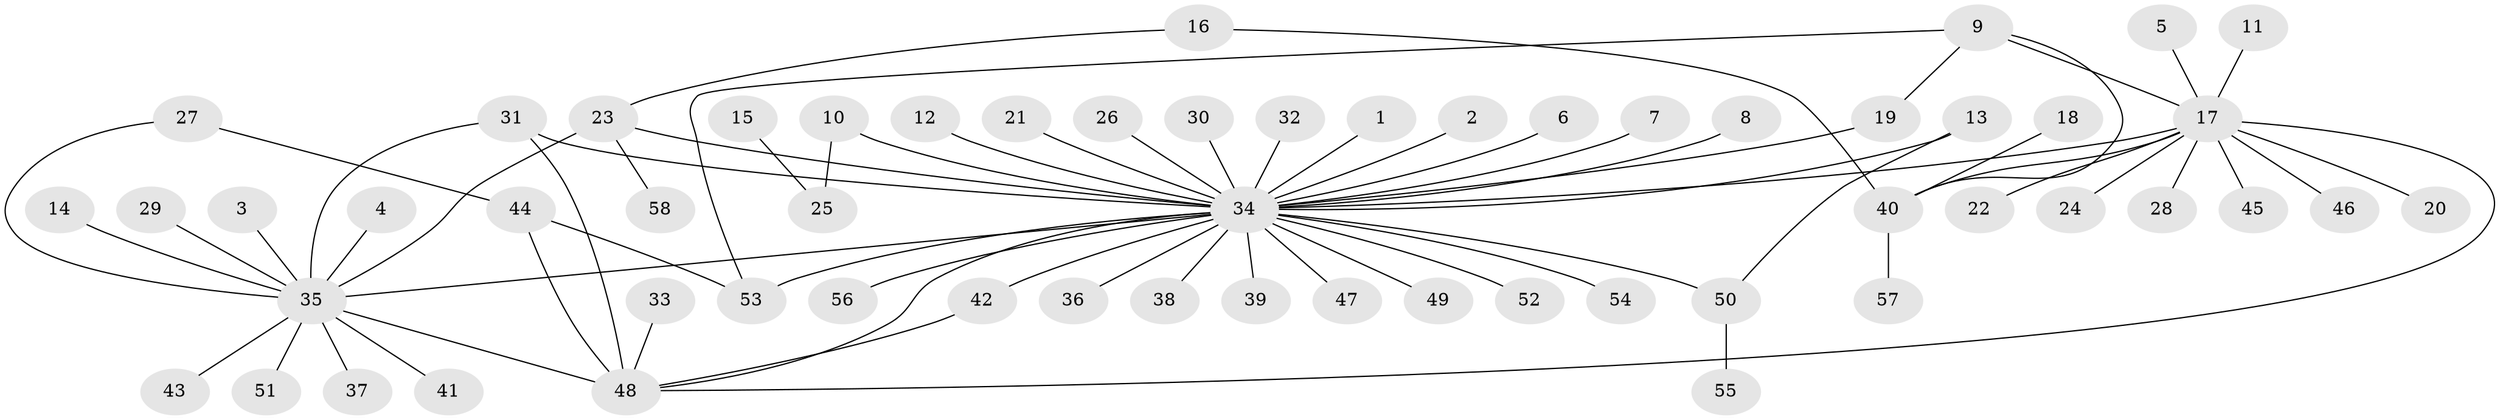 // original degree distribution, {3: 0.11206896551724138, 33: 0.008620689655172414, 1: 0.6120689655172413, 15: 0.017241379310344827, 5: 0.02586206896551724, 10: 0.008620689655172414, 2: 0.1810344827586207, 8: 0.008620689655172414, 4: 0.02586206896551724}
// Generated by graph-tools (version 1.1) at 2025/01/03/09/25 03:01:45]
// undirected, 58 vertices, 70 edges
graph export_dot {
graph [start="1"]
  node [color=gray90,style=filled];
  1;
  2;
  3;
  4;
  5;
  6;
  7;
  8;
  9;
  10;
  11;
  12;
  13;
  14;
  15;
  16;
  17;
  18;
  19;
  20;
  21;
  22;
  23;
  24;
  25;
  26;
  27;
  28;
  29;
  30;
  31;
  32;
  33;
  34;
  35;
  36;
  37;
  38;
  39;
  40;
  41;
  42;
  43;
  44;
  45;
  46;
  47;
  48;
  49;
  50;
  51;
  52;
  53;
  54;
  55;
  56;
  57;
  58;
  1 -- 34 [weight=1.0];
  2 -- 34 [weight=1.0];
  3 -- 35 [weight=1.0];
  4 -- 35 [weight=1.0];
  5 -- 17 [weight=1.0];
  6 -- 34 [weight=1.0];
  7 -- 34 [weight=1.0];
  8 -- 34 [weight=1.0];
  9 -- 17 [weight=1.0];
  9 -- 19 [weight=1.0];
  9 -- 40 [weight=1.0];
  9 -- 53 [weight=1.0];
  10 -- 25 [weight=1.0];
  10 -- 34 [weight=1.0];
  11 -- 17 [weight=1.0];
  12 -- 34 [weight=1.0];
  13 -- 34 [weight=1.0];
  13 -- 50 [weight=1.0];
  14 -- 35 [weight=1.0];
  15 -- 25 [weight=1.0];
  16 -- 23 [weight=1.0];
  16 -- 40 [weight=1.0];
  17 -- 20 [weight=1.0];
  17 -- 22 [weight=1.0];
  17 -- 24 [weight=1.0];
  17 -- 28 [weight=1.0];
  17 -- 34 [weight=1.0];
  17 -- 40 [weight=1.0];
  17 -- 45 [weight=1.0];
  17 -- 46 [weight=1.0];
  17 -- 48 [weight=1.0];
  18 -- 40 [weight=1.0];
  19 -- 34 [weight=1.0];
  21 -- 34 [weight=1.0];
  23 -- 34 [weight=1.0];
  23 -- 35 [weight=1.0];
  23 -- 58 [weight=1.0];
  26 -- 34 [weight=1.0];
  27 -- 35 [weight=1.0];
  27 -- 44 [weight=1.0];
  29 -- 35 [weight=1.0];
  30 -- 34 [weight=1.0];
  31 -- 34 [weight=1.0];
  31 -- 35 [weight=1.0];
  31 -- 48 [weight=1.0];
  32 -- 34 [weight=1.0];
  33 -- 48 [weight=1.0];
  34 -- 35 [weight=1.0];
  34 -- 36 [weight=1.0];
  34 -- 38 [weight=1.0];
  34 -- 39 [weight=1.0];
  34 -- 42 [weight=1.0];
  34 -- 47 [weight=1.0];
  34 -- 48 [weight=1.0];
  34 -- 49 [weight=1.0];
  34 -- 50 [weight=1.0];
  34 -- 52 [weight=1.0];
  34 -- 53 [weight=2.0];
  34 -- 54 [weight=1.0];
  34 -- 56 [weight=1.0];
  35 -- 37 [weight=1.0];
  35 -- 41 [weight=1.0];
  35 -- 43 [weight=1.0];
  35 -- 48 [weight=1.0];
  35 -- 51 [weight=1.0];
  40 -- 57 [weight=1.0];
  42 -- 48 [weight=1.0];
  44 -- 48 [weight=2.0];
  44 -- 53 [weight=1.0];
  50 -- 55 [weight=1.0];
}
